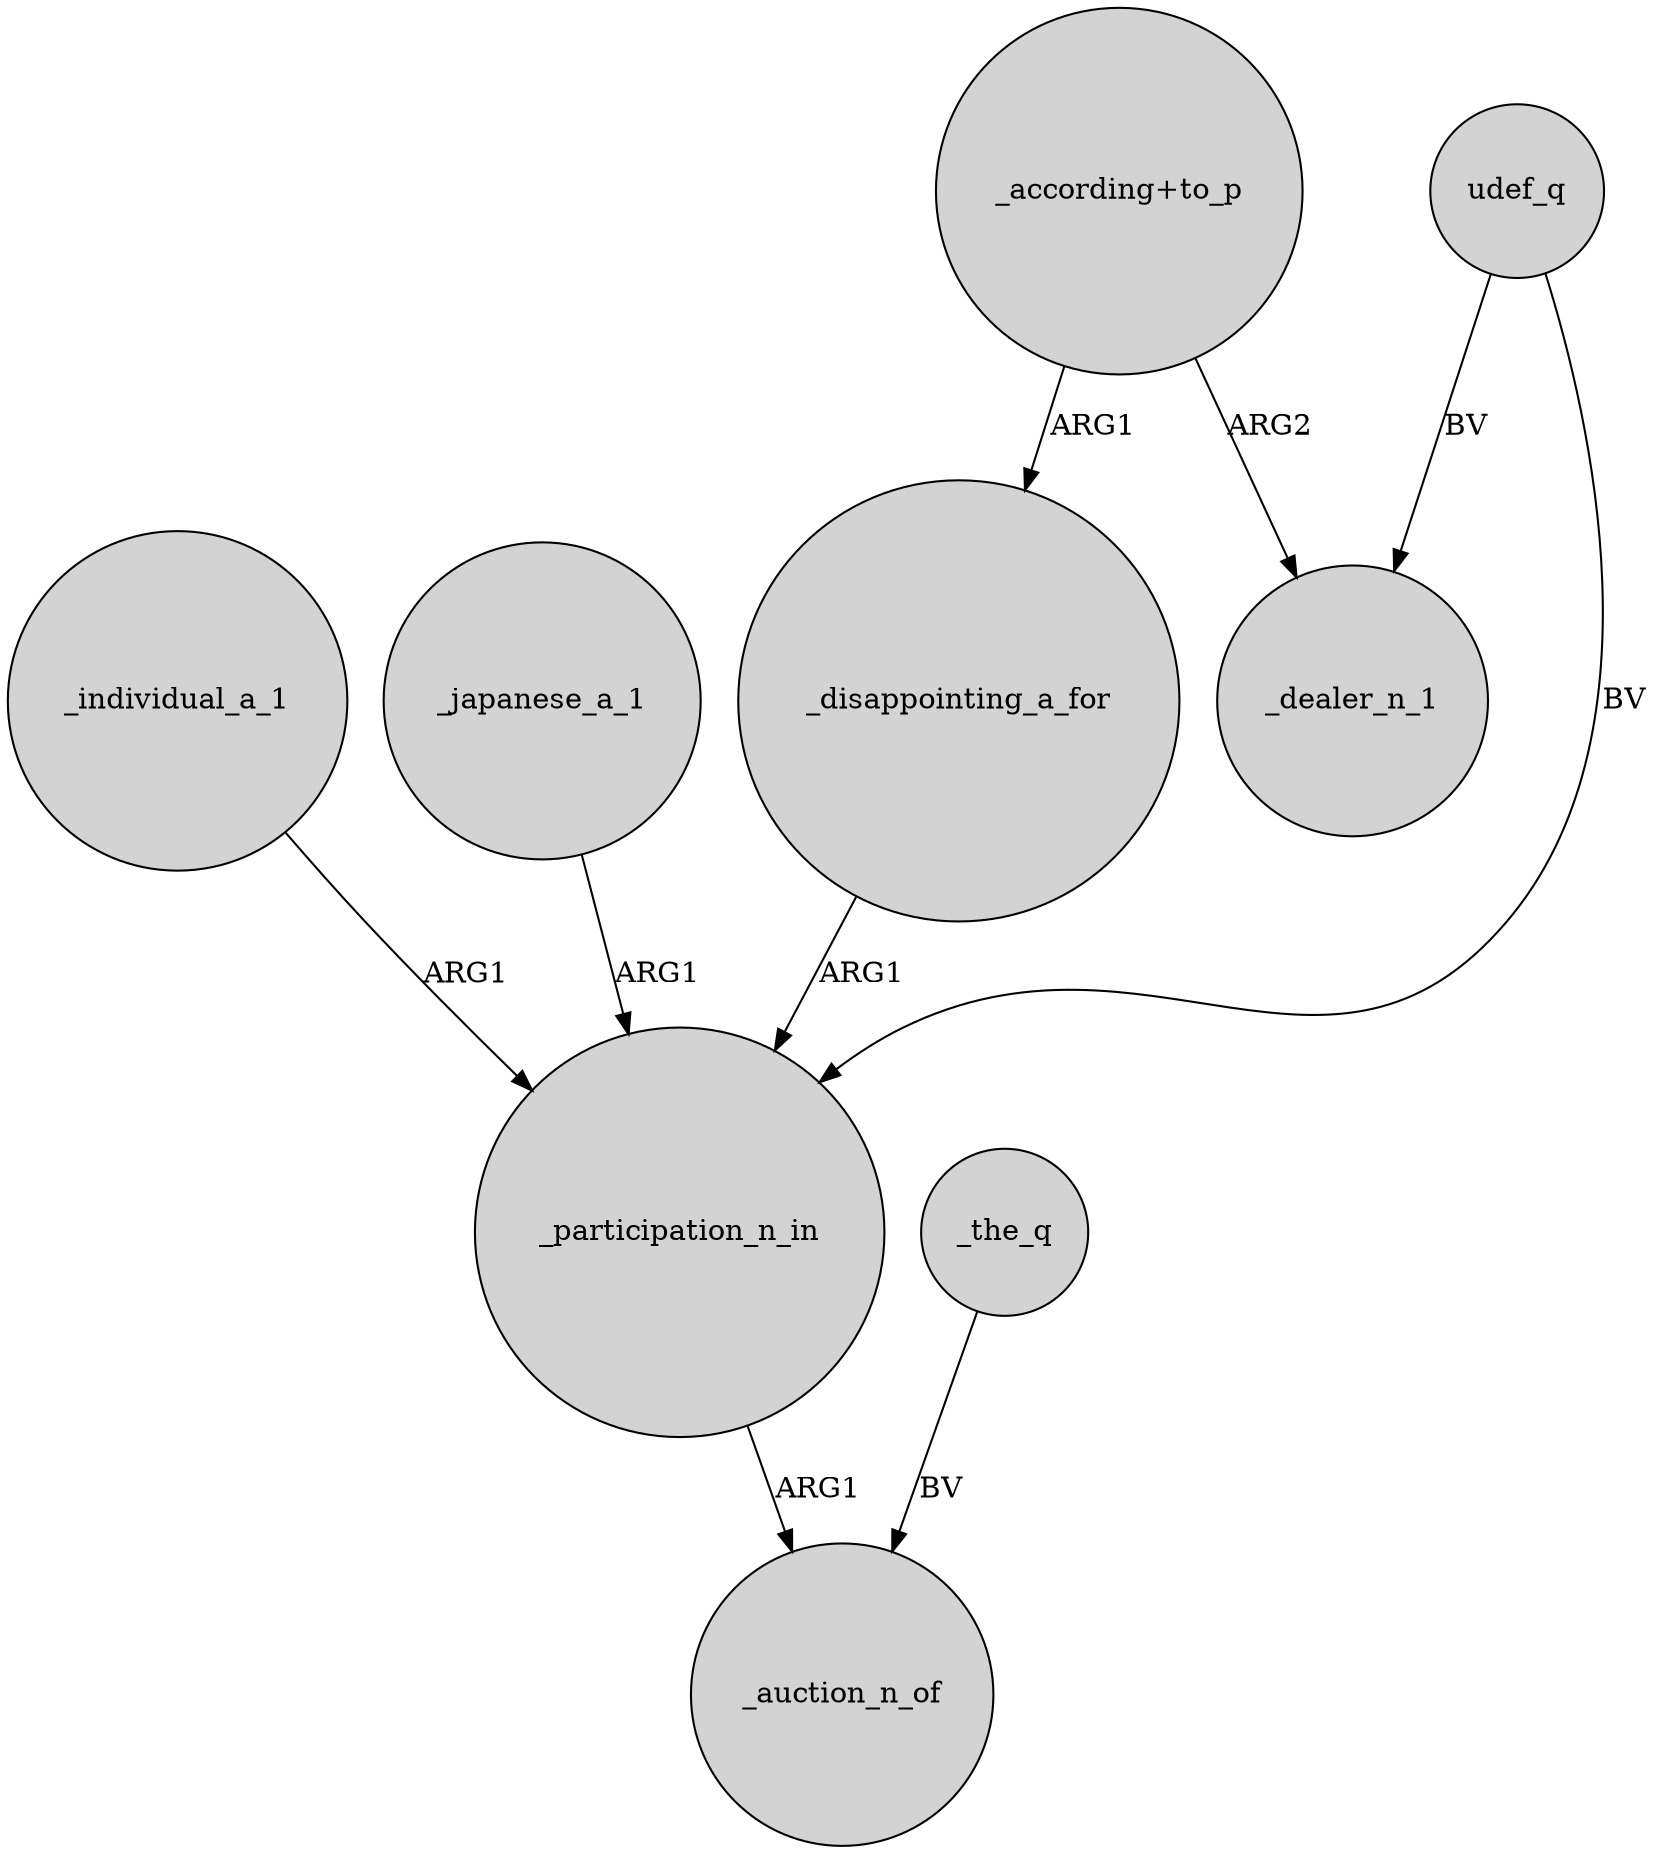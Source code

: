 digraph {
	node [shape=circle style=filled]
	_individual_a_1 -> _participation_n_in [label=ARG1]
	_japanese_a_1 -> _participation_n_in [label=ARG1]
	_participation_n_in -> _auction_n_of [label=ARG1]
	_disappointing_a_for -> _participation_n_in [label=ARG1]
	"_according+to_p" -> _disappointing_a_for [label=ARG1]
	udef_q -> _participation_n_in [label=BV]
	"_according+to_p" -> _dealer_n_1 [label=ARG2]
	udef_q -> _dealer_n_1 [label=BV]
	_the_q -> _auction_n_of [label=BV]
}
